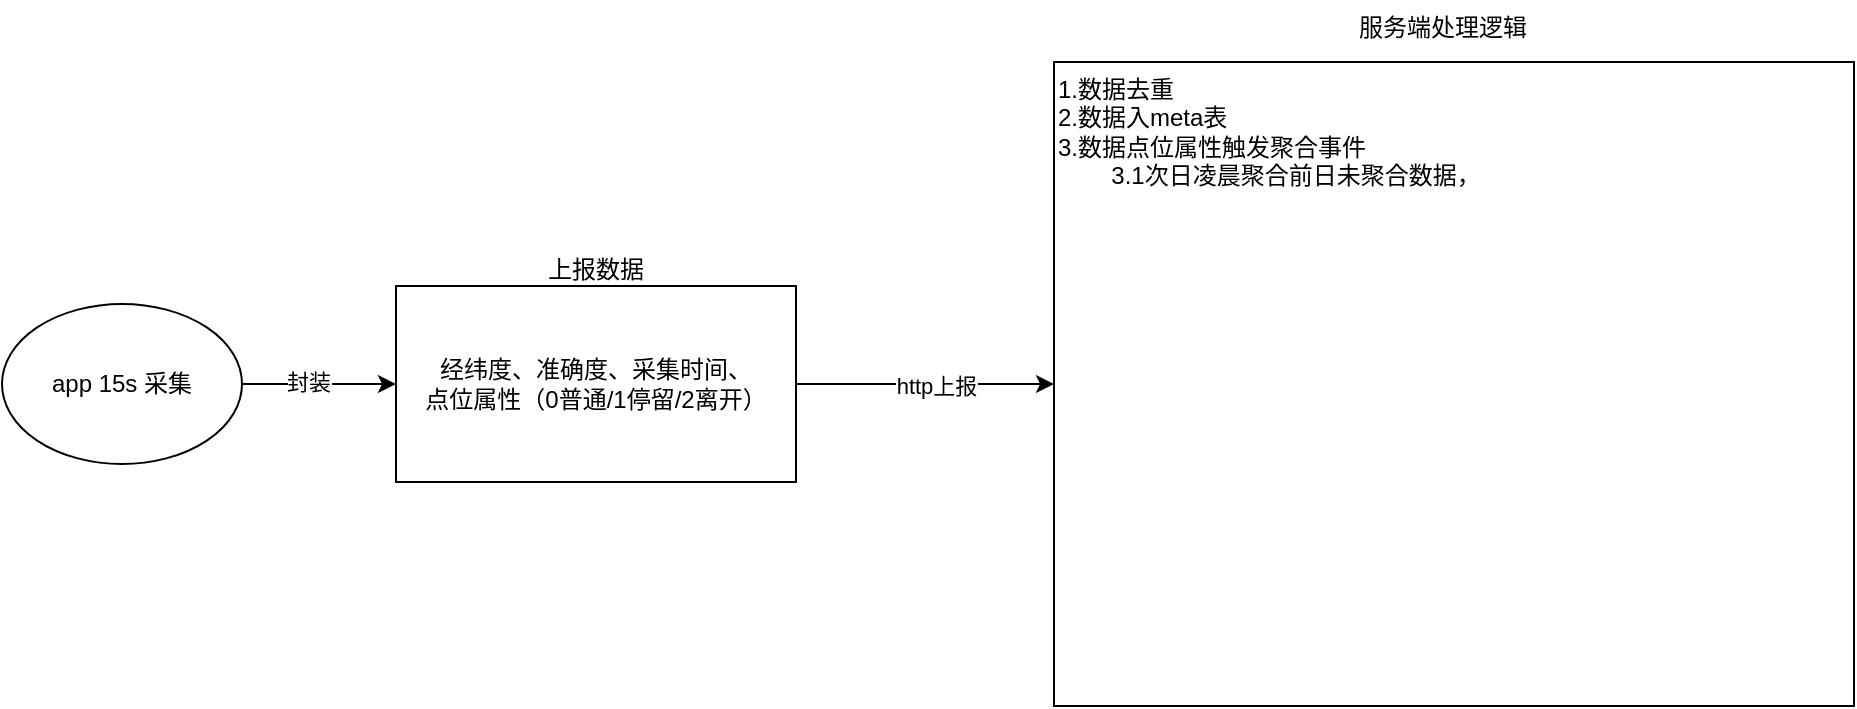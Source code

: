 <mxfile border="50" scale="3" compressed="false" locked="false" version="24.8.6">
  <diagram name="Blank" id="YmL12bMKpDGza6XwsDPr">
    <mxGraphModel dx="1442" dy="794" grid="0" gridSize="10" guides="1" tooltips="1" connect="1" arrows="1" fold="1" page="0" pageScale="1" pageWidth="827" pageHeight="1169" background="none" math="1" shadow="0">
      <root>
        <mxCell id="X5NqExCQtvZxIxQ7pmgY-0" />
        <mxCell id="1" parent="X5NqExCQtvZxIxQ7pmgY-0" />
        <mxCell id="QHFxbuEY8rrNGAmHYfGi-3" value="" style="edgeStyle=orthogonalEdgeStyle;rounded=0;orthogonalLoop=1;jettySize=auto;html=1;entryX=0;entryY=0.5;entryDx=0;entryDy=0;" edge="1" parent="1" source="QHFxbuEY8rrNGAmHYfGi-1" target="QHFxbuEY8rrNGAmHYfGi-5">
          <mxGeometry relative="1" as="geometry">
            <mxPoint x="226" y="257" as="targetPoint" />
          </mxGeometry>
        </mxCell>
        <mxCell id="QHFxbuEY8rrNGAmHYfGi-7" value="封装" style="edgeLabel;html=1;align=center;verticalAlign=middle;resizable=0;points=[];" vertex="1" connectable="0" parent="QHFxbuEY8rrNGAmHYfGi-3">
          <mxGeometry x="-0.151" y="1" relative="1" as="geometry">
            <mxPoint as="offset" />
          </mxGeometry>
        </mxCell>
        <mxCell id="QHFxbuEY8rrNGAmHYfGi-1" value="app 15s 采集" style="ellipse;whiteSpace=wrap;html=1;" vertex="1" parent="1">
          <mxGeometry x="-7" y="220" width="120" height="80" as="geometry" />
        </mxCell>
        <mxCell id="QHFxbuEY8rrNGAmHYfGi-10" style="edgeStyle=orthogonalEdgeStyle;rounded=0;orthogonalLoop=1;jettySize=auto;html=1;exitX=1;exitY=0.5;exitDx=0;exitDy=0;entryX=0;entryY=0.5;entryDx=0;entryDy=0;" edge="1" parent="1" source="QHFxbuEY8rrNGAmHYfGi-5" target="QHFxbuEY8rrNGAmHYfGi-8">
          <mxGeometry relative="1" as="geometry">
            <Array as="points">
              <mxPoint x="509" y="260" />
            </Array>
          </mxGeometry>
        </mxCell>
        <mxCell id="QHFxbuEY8rrNGAmHYfGi-11" value="http上报" style="edgeLabel;html=1;align=center;verticalAlign=middle;resizable=0;points=[];" vertex="1" connectable="0" parent="QHFxbuEY8rrNGAmHYfGi-10">
          <mxGeometry x="0.074" y="-1" relative="1" as="geometry">
            <mxPoint as="offset" />
          </mxGeometry>
        </mxCell>
        <mxCell id="QHFxbuEY8rrNGAmHYfGi-5" value="经纬度、准确度、采集时间、&lt;div&gt;点位属性（0普通/1停留/2离开）&lt;/div&gt;" style="rounded=0;whiteSpace=wrap;html=1;" vertex="1" parent="1">
          <mxGeometry x="190" y="211" width="200" height="98" as="geometry" />
        </mxCell>
        <mxCell id="QHFxbuEY8rrNGAmHYfGi-6" value="上报数据" style="text;html=1;align=center;verticalAlign=middle;whiteSpace=wrap;rounded=0;" vertex="1" parent="1">
          <mxGeometry x="260" y="188" width="60" height="30" as="geometry" />
        </mxCell>
        <mxCell id="QHFxbuEY8rrNGAmHYfGi-8" value="1.数据去重&lt;div&gt;2.数据入meta表&lt;/div&gt;&lt;div&gt;3.数据点位属性触发聚合事件&lt;/div&gt;&lt;div&gt;&lt;span style=&quot;white-space: pre;&quot;&gt;&#x9;&lt;/span&gt;3.1次日凌晨聚合前日未聚合数据，&lt;br&gt;&lt;/div&gt;&lt;div&gt;&lt;span style=&quot;white-space: pre;&quot;&gt;&#x9;&lt;/span&gt;&lt;br&gt;&lt;/div&gt;" style="rounded=0;whiteSpace=wrap;html=1;align=left;horizontal=1;verticalAlign=top;" vertex="1" parent="1">
          <mxGeometry x="519" y="99" width="400" height="322" as="geometry" />
        </mxCell>
        <mxCell id="QHFxbuEY8rrNGAmHYfGi-12" value="服务端处理逻辑" style="text;html=1;align=center;verticalAlign=middle;whiteSpace=wrap;rounded=0;" vertex="1" parent="1">
          <mxGeometry x="664" y="68" width="99" height="27" as="geometry" />
        </mxCell>
      </root>
    </mxGraphModel>
  </diagram>
</mxfile>

